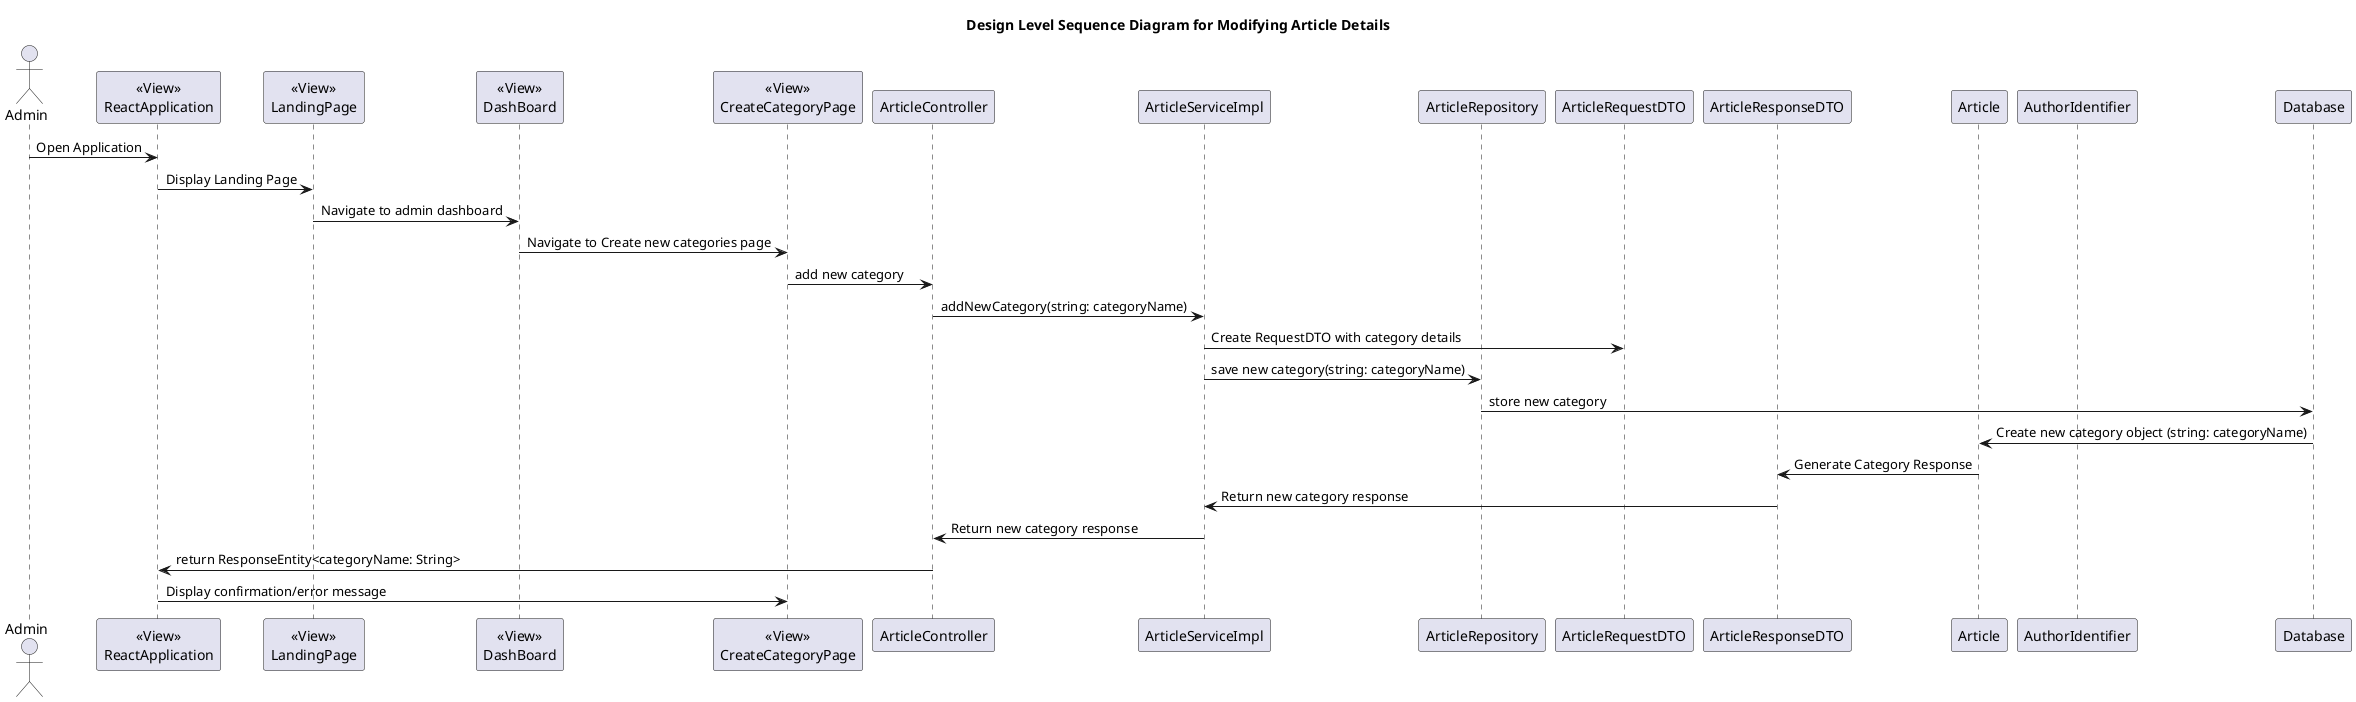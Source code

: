 @startuml

title Design Level Sequence Diagram for Modifying Article Details

actor Admin
participant ReactApplication as "<<View>>\nReactApplication"
participant LandingPage as "<<View>>\nLandingPage"
participant DashBoard as "<<View>>\nDashBoard"
participant CreateCategoryPage as "<<View>>\nCreateCategoryPage"
participant "ArticleController" as Controller
participant "ArticleServiceImpl" as ServiceImpl
participant "ArticleRepository" as Repository
participant "ArticleRequestDTO" as RequestDTO
participant "ArticleResponseDTO" as ResponseDTO
participant "Article" as Article
participant "AuthorIdentifier" as AuthorId
participant "Database" as DB

Admin -> ReactApplication : Open Application
ReactApplication -> LandingPage : Display Landing Page
LandingPage -> DashBoard : Navigate to admin dashboard
DashBoard -> CreateCategoryPage : Navigate to Create new categories page

CreateCategoryPage -> Controller : add new category
Controller -> ServiceImpl : addNewCategory(string: categoryName)
ServiceImpl -> RequestDTO : Create RequestDTO with category details
ServiceImpl -> Repository : save new category(string: categoryName)
Repository -> DB : store new category
DB -> Article : Create new category object (string: categoryName)
Article -> ResponseDTO : Generate Category Response
ResponseDTO -> ServiceImpl : Return new category response
ServiceImpl -> Controller : Return new category response
Controller -> ReactApplication : return ResponseEntity<categoryName: String>
ReactApplication -> CreateCategoryPage : Display confirmation/error message

@enduml
